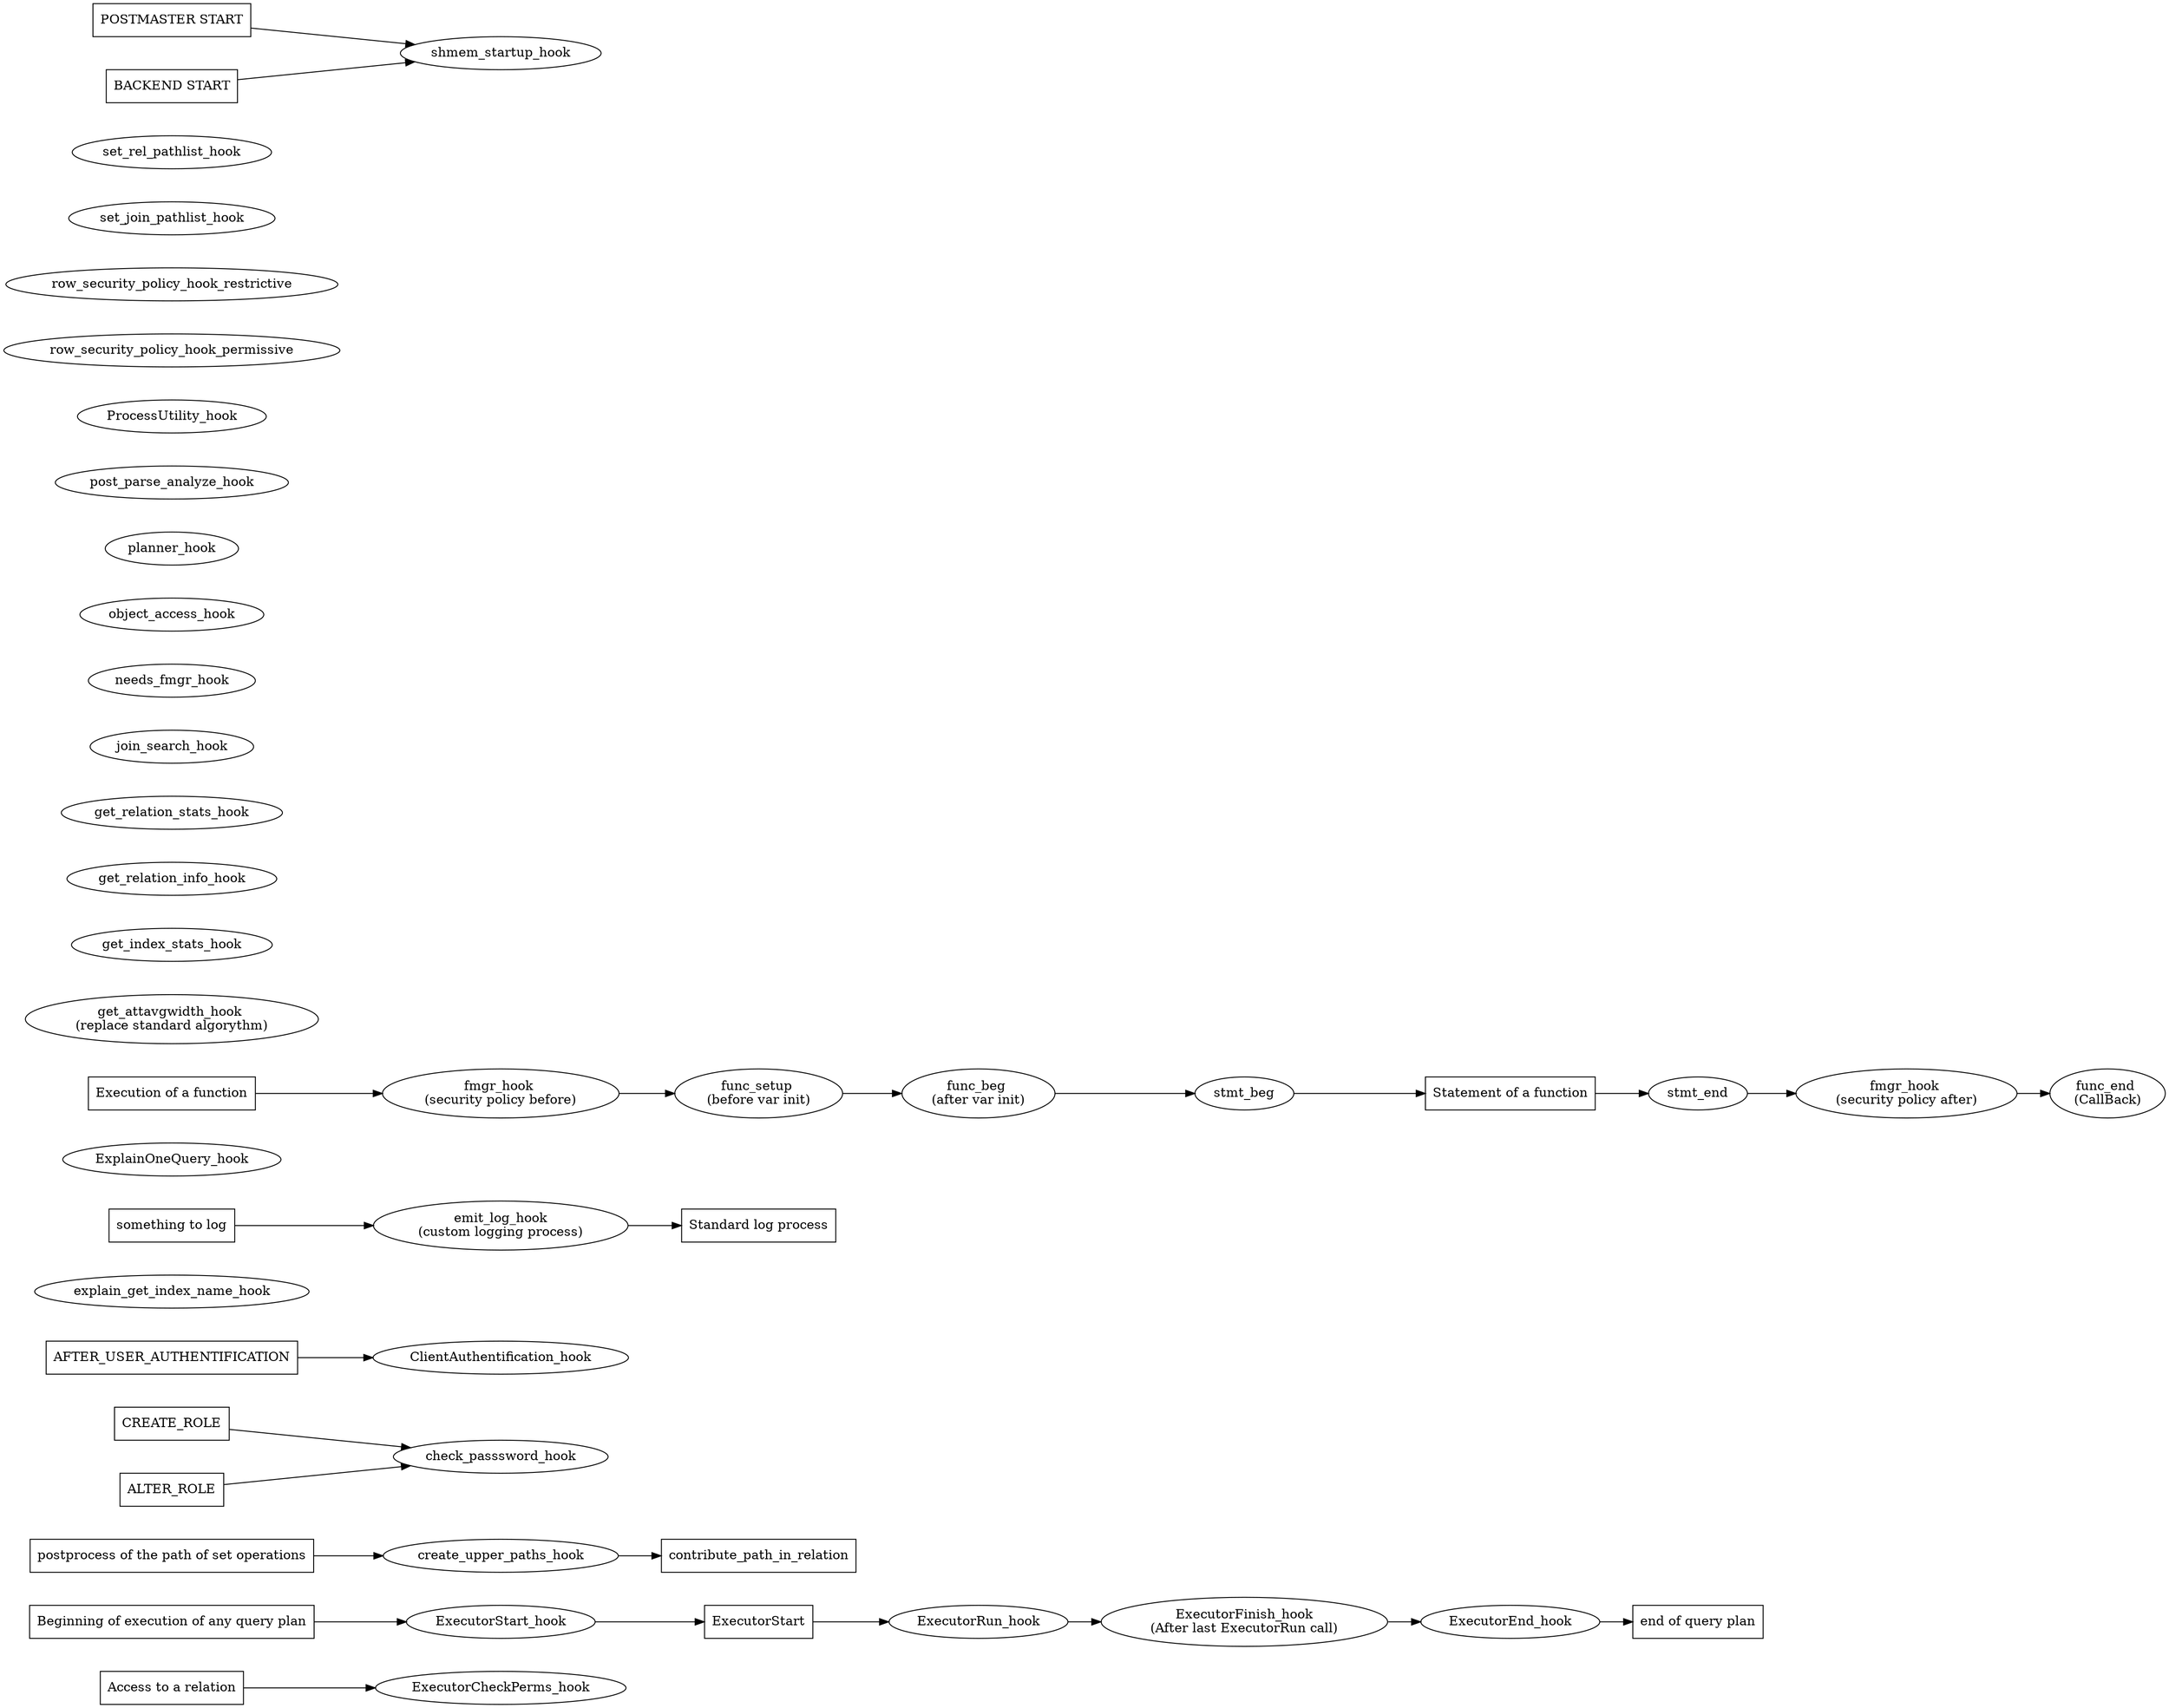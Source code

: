 digraph hooks {
    rankdir=LR
    node [shape=box];
    nodesep=0.5;
    subgraph Executor {
        ExecutorCheckPerms_hook     [shape=ellipse];
        ExecutorStart_hook          [shape=ellipse];
        ExecutorRun_hook            [shape=ellipse];
        ExecutorEnd_hook            [shape=ellipse];
        ExecutorFinish_hook [shape=ellipse][label="ExecutorFinish_hook\n(After last ExecutorRun call)"];
        create_upper_paths_hook     [shape=ellipse];
        check_passsword_hook        [shape=ellipse];
        ClientAuthentification_hook [shape=ellipse];
        explain_get_index_name_hook [shape=ellipse];
        emit_log_hook               [shape=ellipse][label="emit_log_hook\n(custom logging process)"];
        ExplainOneQuery_hook        [shape=ellipse];
        
        
        fmgr_hook1                   [shape=ellipse][label="fmgr_hook \n(security policy before)"];
        fmgr_hook2                   [shape=ellipse][label="fmgr_hook \n(security policy after)"];
        func_beg                    [shape=ellipse][label="func_beg \n(after var init)"];
        func_end                    [shape=ellipse][label="func_end \n(CallBack)"];
        func_setup                  [shape=ellipse][label="func_setup \n(before var init)"];
        "Execution of a function" -> fmgr_hook1 -> func_setup  -> func_beg;
        fmgr_hook2 -> func_end;
        
        get_attavgwidth_hook        [shape=ellipse][label="get_attavgwidth_hook \n(replace standard algorythm)"];
        
        get_index_stats_hook        [shape=ellipse];
        
        get_relation_info_hook      [shape=ellipse];
        
        get_relation_stats_hook     [shape=ellipse];
        
        join_search_hook            [shape=ellipse];
        
        needs_fmgr_hook             [shape=ellipse];
        
        object_access_hook          [shape=ellipse];
        
        planner_hook                [shape=ellipse];
        
        post_parse_analyze_hook     [shape=ellipse];
        
        ProcessUtility_hook         [shape=ellipse];
        
        row_security_policy_hook_permissive     [shape=ellipse];
        row_security_policy_hook_restrictive    [shape=ellipse];
        
        set_join_pathlist_hook      [shape=ellipse];
        set_rel_pathlist_hook       [shape=ellipse];
        
        shmem_startup_hook          [shape=ellipse];
        "POSTMASTER START" -> shmem_startup_hook ;
        "BACKEND START" -> shmem_startup_hook ;
         
        
        stmt_beg                    [shape=ellipse];
        stmt_end                    [shape=ellipse];
        stmt_beg -> "Statement of a function" -> stmt_end;
        
        func_beg -> stmt_beg;
        stmt_end -> fmgr_hook2;
        
        "Access to a relation" ->  ExecutorCheckPerms_hook;
         
        
        "Beginning of execution of any query plan" -> ExecutorStart_hook -> ExecutorStart -> ExecutorRun_hook ->  ExecutorFinish_hook -> ExecutorEnd_hook -> "end of query plan";
        
    };
    { CREATE_ROLE, ALTER_ROLE } -> check_passsword_hook ;
    AFTER_USER_AUTHENTIFICATION -> ClientAuthentification_hook ;
    "postprocess of the path of set operations" -> create_upper_paths_hook ;
    create_upper_paths_hook -> contribute_path_in_relation ;
    "something to log" -> emit_log_hook -> "Standard log process"  ;
    
}
